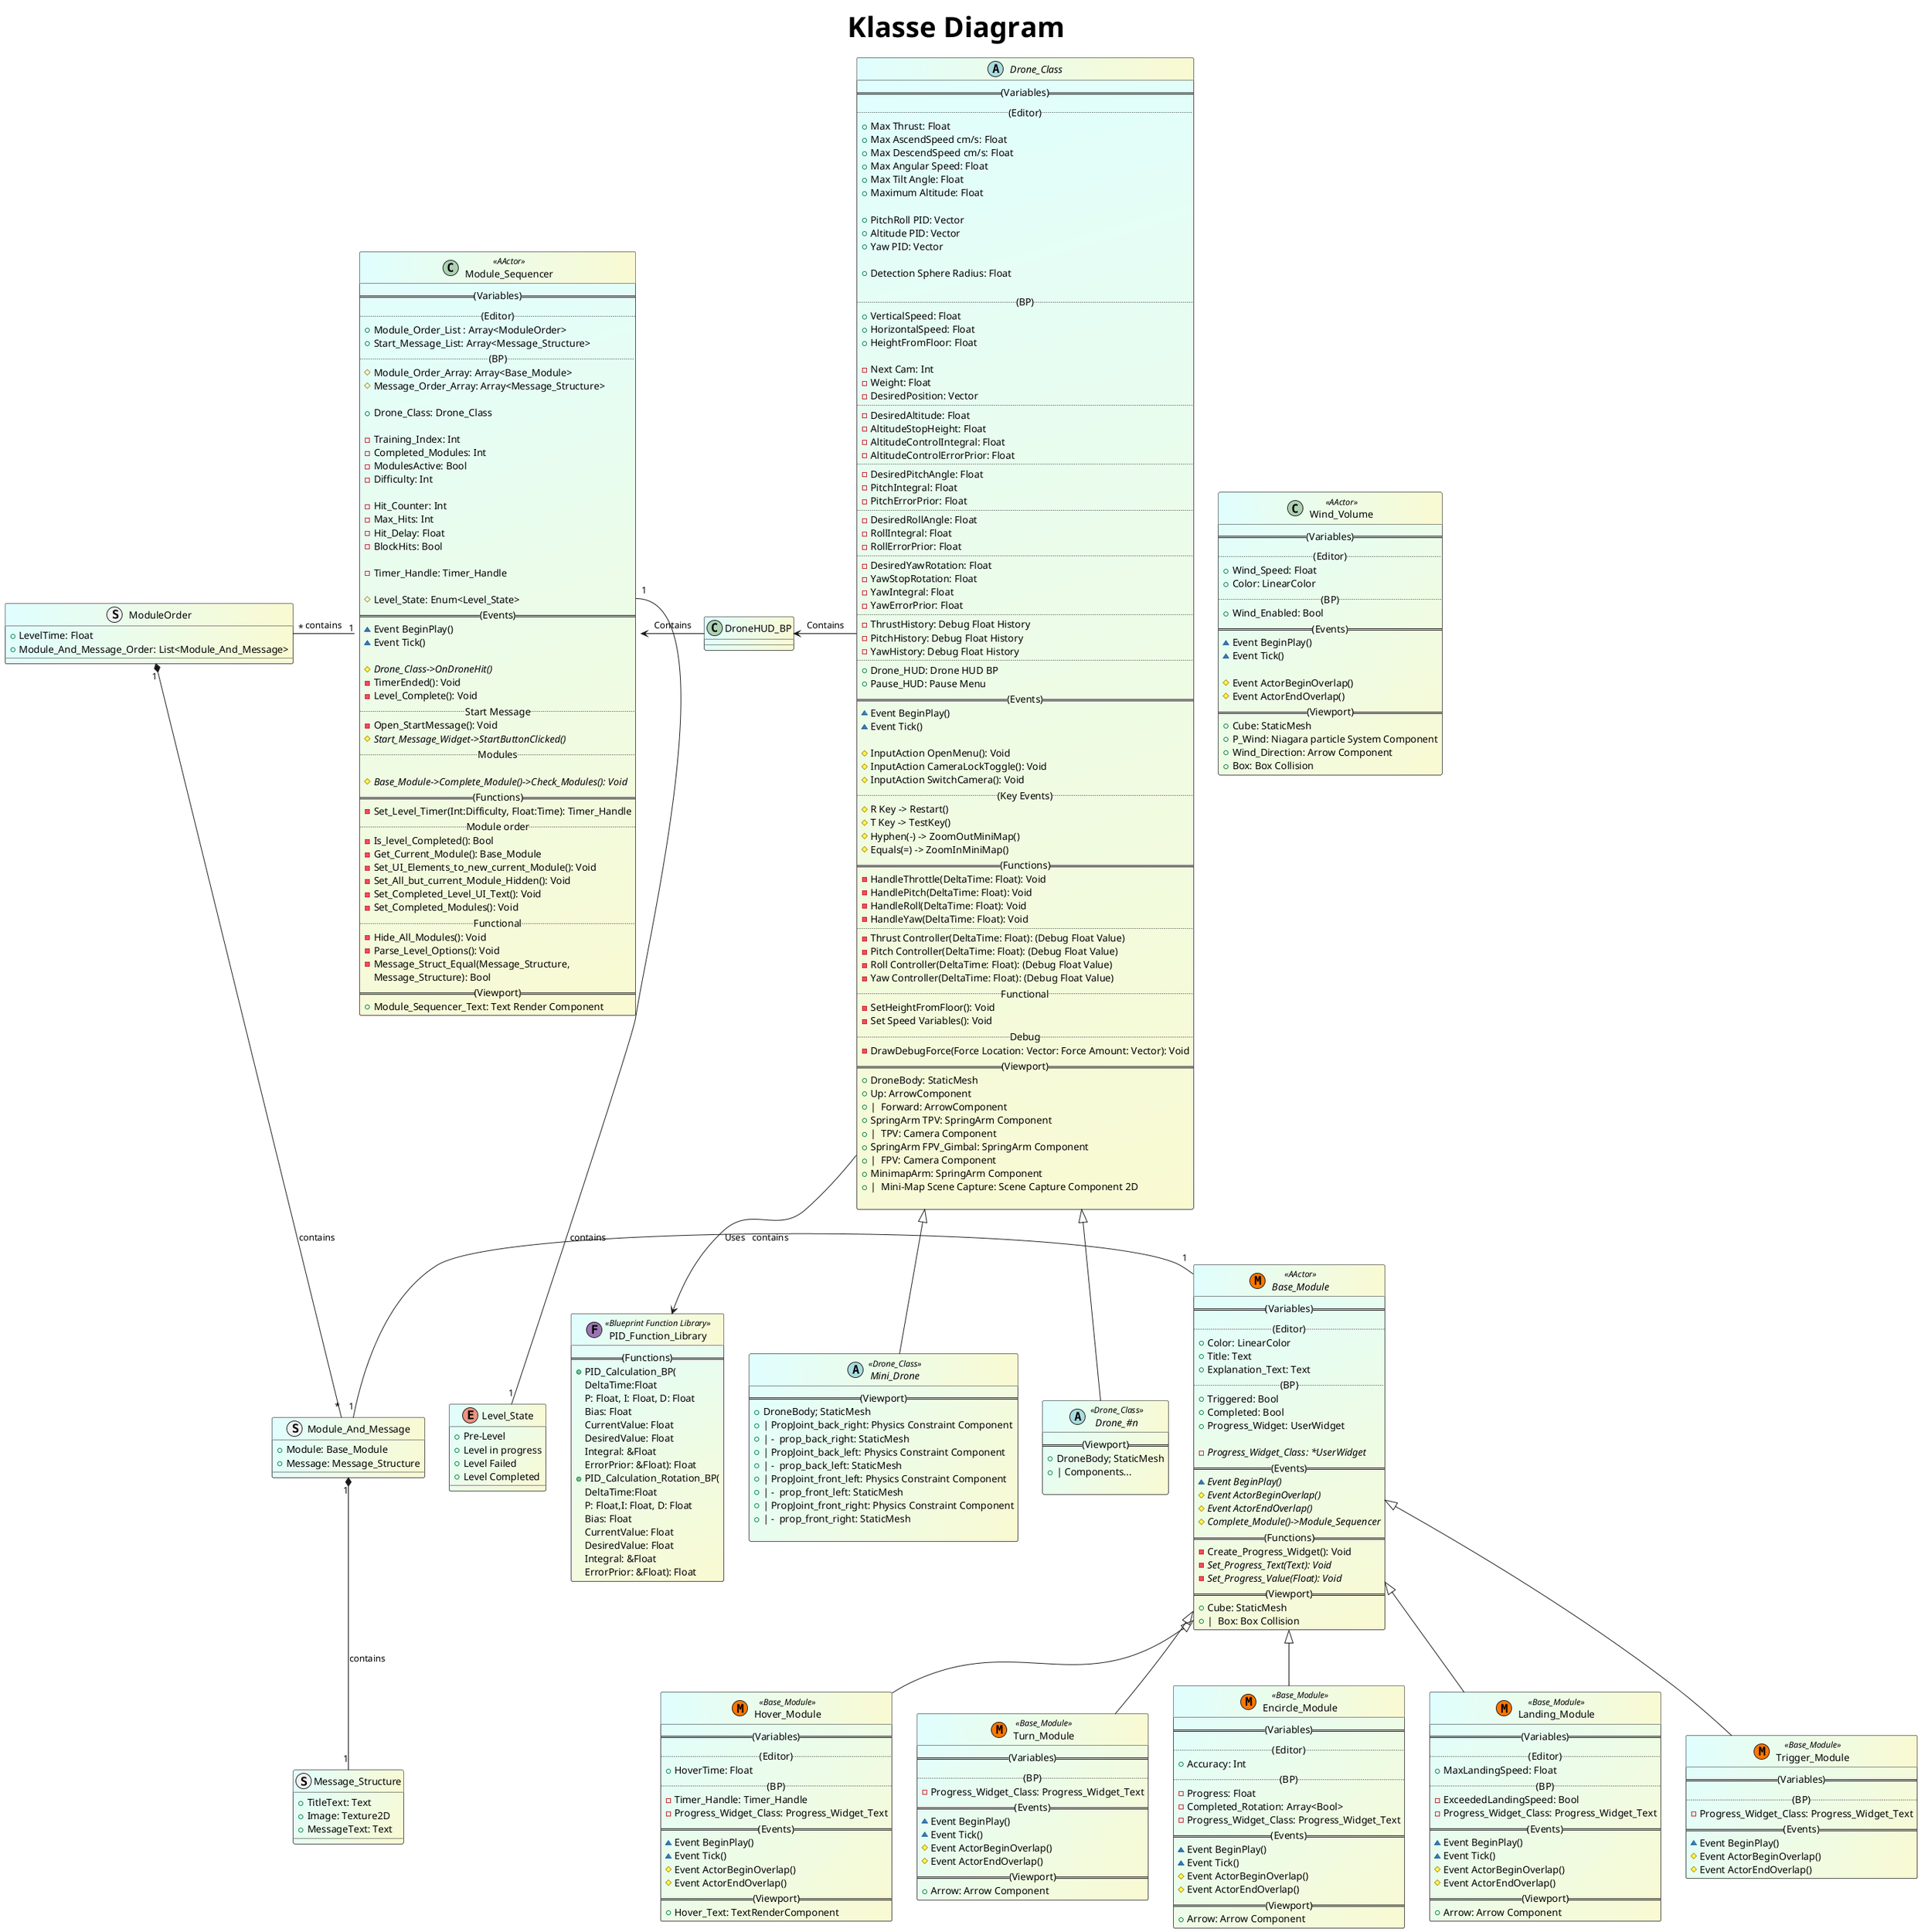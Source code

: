 @startuml Klasse Diagram
title Klasse Diagram
skinparam TitleFontName Calibri
skinparam TitleFontSize 40
skinparam ClassBackgroundColor lightcyan/LightGoldenRodYellow
skinparam defaultFontColor black


' (Drones)=======================================
Abstract class Drone_Class
{
    ==(Variables)==
    ..(Editor)..
    + Max Thrust: Float
    + Max AscendSpeed cm/s: Float
    + Max DescendSpeed cm/s: Float
    + Max Angular Speed: Float
    + Max Tilt Angle: Float
    + Maximum Altitude: Float

    + PitchRoll PID: Vector
    + Altitude PID: Vector
    + Yaw PID: Vector

    + Detection Sphere Radius: Float

    ..(BP)..
    + VerticalSpeed: Float
    + HorizontalSpeed: Float
    + HeightFromFloor: Float

    - Next Cam: Int
    - Weight: Float
    - DesiredPosition: Vector
    ..
    - DesiredAltitude: Float
    - AltitudeStopHeight: Float
    - AltitudeControlIntegral: Float
    - AltitudeControlErrorPrior: Float
    ..
    - DesiredPitchAngle: Float
    - PitchIntegral: Float
    - PitchErrorPrior: Float
    ..
    - DesiredRollAngle: Float
    - RollIntegral: Float
    - RollErrorPrior: Float
    ..
    - DesiredYawRotation: Float
    - YawStopRotation: Float
    - YawIntegral: Float
    - YawErrorPrior: Float
    ..
    - ThrustHistory: Debug Float History
    - PitchHistory: Debug Float History
    - YawHistory: Debug Float History
    ..
    + Drone_HUD: Drone HUD BP
    + Pause_HUD: Pause Menu
    ==(Events)==
    ~ Event BeginPlay()
    ~ Event Tick()

    # InputAction OpenMenu(): Void
    # InputAction CameraLockToggle(): Void
    # InputAction SwitchCamera(): Void
    ..(Key Events)..
    # R Key -> Restart()
    # T Key -> TestKey()
    # Hyphen(-) -> ZoomOutMiniMap()
    # Equals(=) -> ZoomInMiniMap()
    ==(Functions)==
    - HandleThrottle(DeltaTime: Float): Void
    - HandlePitch(DeltaTime: Float): Void
    - HandleRoll(DeltaTime: Float): Void
    - HandleYaw(DeltaTime: Float): Void
    ..
    - Thrust Controller(DeltaTime: Float): (Debug Float Value)
    - Pitch Controller(DeltaTime: Float): (Debug Float Value)
    - Roll Controller(DeltaTime: Float): (Debug Float Value)
    - Yaw Controller(DeltaTime: Float): (Debug Float Value)
    ..Functional..
    - SetHeightFromFloor(): Void
    - Set Speed Variables(): Void
    ..Debug..
    - DrawDebugForce(Force Location: Vector: Force Amount: Vector): Void
    ==(Viewport)==
    + DroneBody: StaticMesh
    + Up: ArrowComponent
    + |  Forward: ArrowComponent
    + SpringArm TPV: SpringArm Component
    + |  TPV: Camera Component
    + SpringArm FPV_Gimbal: SpringArm Component
    + |  FPV: Camera Component
    + MinimapArm: SpringArm Component
    + |  Mini-Map Scene Capture: Scene Capture Component 2D

}

Abstract class Mini_Drone <<Drone_Class>> extends Drone_Class
{
    ==(Viewport)==
    + DroneBody; StaticMesh
    + | PropJoint_back_right: Physics Constraint Component
    + | -  prop_back_right: StaticMesh
    + | PropJoint_back_left: Physics Constraint Component
    + | -  prop_back_left: StaticMesh
    + | PropJoint_front_left: Physics Constraint Component
    + | -  prop_front_left: StaticMesh
    + | PropJoint_front_right: Physics Constraint Component
    + | -  prop_front_right: StaticMesh

}

Abstract class Drone_#n <<Drone_Class>> extends Drone_Class
{
    ==(Viewport)==
    + DroneBody; StaticMesh
    + | Components...

}

Class PID_Function_Library <<(F,#9c74b3) Blueprint Function Library>>
{
    ==(Functions)==
    + PID_Calculation_BP(
    DeltaTime:Float
    P: Float, I: Float, D: Float
    Bias: Float
    CurrentValue: Float
    DesiredValue: Float
    Integral: &Float
    ErrorPrior: &Float): Float
    + PID_Calculation_Rotation_BP(
    DeltaTime:Float
    P: Float,I: Float, D: Float
    Bias: Float
    CurrentValue: Float
    DesiredValue: Float
    Integral: &Float
    ErrorPrior: &Float): Float
}
' ===============================================


' newpage
' skinparam ClassBackgroundColor lightcyan/LightGoldenRodYellow

Class Wind_Volume <<AActor>>
{
    ==(Variables)==
    ..(Editor)..
    + Wind_Speed: Float
    + Color: LinearColor
    ..(BP)..
    + Wind_Enabled: Bool
    ==(Events)==
    ~ Event BeginPlay()
    ~ Event Tick()

    # Event ActorBeginOverlap()
    # Event ActorEndOverlap()
    ==(Viewport)==
    + Cube: StaticMesh
    + P_Wind: Niagara particle System Component
    + Wind_Direction: Arrow Component
    + Box: Box Collision
}

' ===============================================


' (Sequencer)====================================
Class Module_Sequencer <<AActor>>
{
    ==(Variables)==
    ..(Editor)..
    + Module_Order_List : Array<ModuleOrder>
    + Start_Message_List: Array<Message_Structure>
    ..(BP)..
    # Module_Order_Array: Array<Base_Module>
    # Message_Order_Array: Array<Message_Structure>

    + Drone_Class: Drone_Class

    - Training_Index: Int
    - Completed_Modules: Int
    - ModulesActive: Bool
    - Difficulty: Int

    - Hit_Counter: Int
    - Max_Hits: Int
    - Hit_Delay: Float
    - BlockHits: Bool

    - Timer_Handle: Timer_Handle

    # Level_State: Enum<Level_State>
    ==(Events)==
    ~ Event BeginPlay()
    ~ Event Tick()

    {Abstract} # Drone_Class->OnDroneHit()
    - TimerEnded(): Void
    - Level_Complete(): Void
    ..Start Message..
    - Open_StartMessage(): Void
    {Abstract} # Start_Message_Widget->StartButtonClicked()
    ..Modules..

    {Abstract} # Base_Module->Complete_Module()->Check_Modules(): Void
    ==(Functions)==
    - Set_Level_Timer(Int:Difficulty, Float:Time): Timer_Handle
    ..Module order..
    - Is_level_Completed(): Bool
    - Get_Current_Module(): Base_Module
    - Set_UI_Elements_to_new_current_Module(): Void
    - Set_All_but_current_Module_Hidden(): Void
    - Set_Completed_Level_UI_Text(): Void
    - Set_Completed_Modules(): Void
    ..Functional..
    - Hide_All_Modules(): Void
    - Parse_Level_Options(): Void
    - Message_Struct_Equal(Message_Structure,
    Message_Structure): Bool
    ==(Viewport)==
    + Module_Sequencer_Text: Text Render Component
}


' (Structs and datatypes)========================
Struct ModuleOrder
{
    + LevelTime: Float
    + Module_And_Message_Order: List<Module_And_Message>
}

Struct Module_And_Message
{
    + Module: Base_Module
    + Message: Message_Structure
}

Struct Message_Structure
{
    + TitleText: Text
    + Image: Texture2D
    + MessageText: Text
}

Enum Level_State
{
    + Pre-Level
    + Level in progress
    + Level Failed
    + Level Completed
}

ModuleOrder "1" *-down- "*" Module_And_Message : contains
Module_And_Message "1" *-down- "1" Message_Structure : contains

Base_Module "1"-left- "1" Module_And_Message : contains


' (Modules)======================================

Abstract Base_Module << (M,#FF7700) AActor>>
{
    ==(Variables)==
    ..(Editor)..
    + Color: LinearColor
    + Title: Text
    + Explanation_Text: Text
    ..(BP)..
    + Triggered: Bool
    + Completed: Bool
    + Progress_Widget: UserWidget

    - {abstract} Progress_Widget_Class: *UserWidget
    ==(Events)==
    ~ {abstract} Event BeginPlay()
    # {abstract} Event ActorBeginOverlap()
    # {abstract} Event ActorEndOverlap()
    # {Abstract} Complete_Module()->Module_Sequencer
    ==(Functions)==
    - Create_Progress_Widget(): Void
    - {abstract} Set_Progress_Text(Text): Void
    - {abstract} Set_Progress_Value(Float): Void
    ==(Viewport)==
    + Cube: StaticMesh
    + |  Box: Box Collision
}

Class Trigger_Module <<(M,#FF7700) Base_Module>> extends Base_Module
{
    ==(Variables)==
    ..(BP)..
    - Progress_Widget_Class: Progress_Widget_Text
    ==(Events)==
    ~ Event BeginPlay()
    # Event ActorBeginOverlap()
    # Event ActorEndOverlap()
}

Class Hover_Module <<(M,#FF7700) Base_Module>> extends Base_Module
{
    ==(Variables)==
    ..(Editor)..
    + HoverTime: Float
    ..(BP)..
    - Timer_Handle: Timer_Handle
    - Progress_Widget_Class: Progress_Widget_Text
    ==(Events)==
    ~ Event BeginPlay()
    ~ Event Tick()
    # Event ActorBeginOverlap()
    # Event ActorEndOverlap()
    ==(Viewport)==
    + Hover_Text: TextRenderComponent
}

Class Turn_Module <<(M,#FF7700) Base_Module>> extends Base_Module
{
    ==(Variables)==
    ..(BP)..
    - Progress_Widget_Class: Progress_Widget_Text
    ==(Events)==
    ~ Event BeginPlay()
    ~ Event Tick()
    # Event ActorBeginOverlap()
    # Event ActorEndOverlap()
    ==(Viewport)==
    + Arrow: Arrow Component
}

Class Encircle_Module <<(M,#FF7700) Base_Module>> extends Base_Module
{
    ==(Variables)==
    ..(Editor)..
    + Accuracy: Int
    ..(BP)..
    - Progress: Float
    - Completed_Rotation: Array<Bool>
    - Progress_Widget_Class: Progress_Widget_Text
    ==(Events)==
    ~ Event BeginPlay()
    ~ Event Tick()
    # Event ActorBeginOverlap()
    # Event ActorEndOverlap()
    ==(Viewport)==
    + Arrow: Arrow Component
}

Class Landing_Module <<(M,#FF7700) Base_Module>> extends Base_Module
{
    ==(Variables)==
    ..(Editor)..
    + MaxLandingSpeed: Float
    ..(BP)..
    - ExceededLandingSpeed: Bool
    - Progress_Widget_Class: Progress_Widget_Text
    ==(Events)==
    ~ Event BeginPlay()
    ~ Event Tick()
    # Event ActorBeginOverlap()
    # Event ActorEndOverlap()
    ==(Viewport)==
    + Arrow: Arrow Component
}


' ===============================================

' (Class Setup template)=========================

' ==(Variables)==

' ..(Editor)..

' ..(BP)..

' ==(Events)==
' ~ Event Tick()
' ~ Event BeginPlay()
' ..(KeyEvents)..

' ==(Functions)==

' ..(Functional)..

' ..(Debug)..

' ==(Viewport)==

' ===============================================

' (Connections)==================================

Module_Sequencer "1" -left- "*" ModuleOrder : contains
Module_Sequencer::Level_State "1" -- "1" Level_State : contains




Drone_Class --> PID_Function_Library: Uses
Drone_Class -left-> DroneHUD_BP: Contains
DroneHUD_BP -left-> Module_Sequencer: Contains

' ===============================================


@enduml